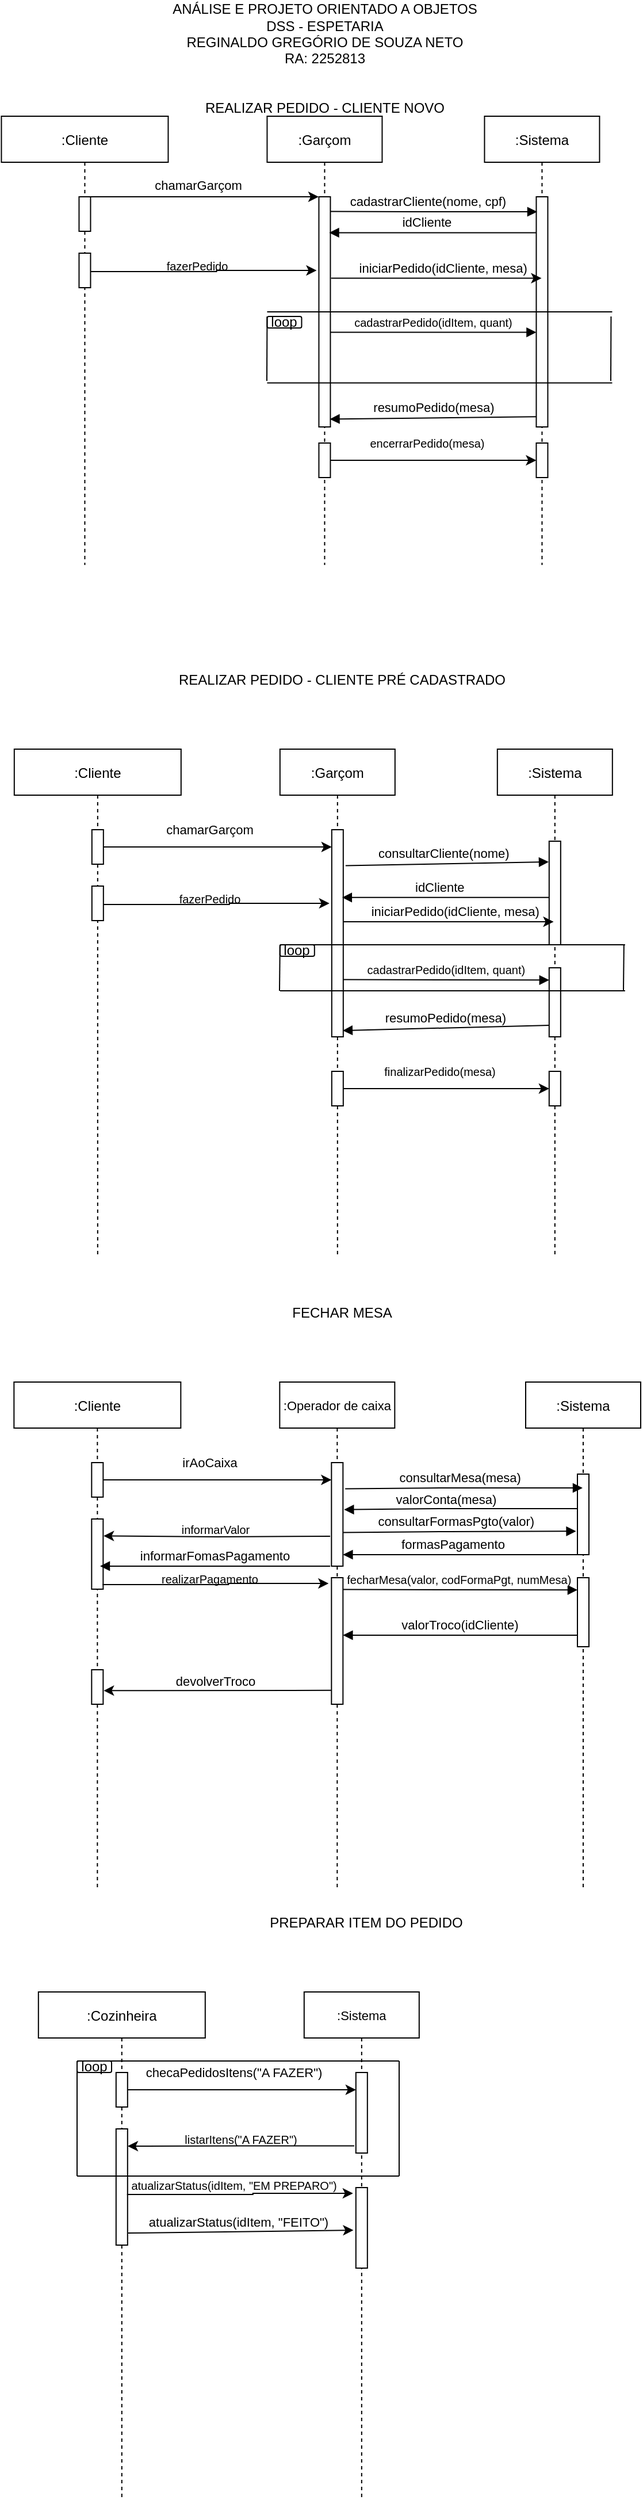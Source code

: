 <mxfile version="15.9.4" type="onedrive"><diagram id="kgpKYQtTHZ0yAKxKKP6v" name="Page-1"><mxGraphModel dx="1102" dy="614" grid="1" gridSize="10" guides="1" tooltips="1" connect="1" arrows="1" fold="1" page="1" pageScale="1" pageWidth="850" pageHeight="1100" math="0" shadow="0"><root><mxCell id="0"/><mxCell id="1" parent="0"/><mxCell id="3nuBFxr9cyL0pnOWT2aG-1" value=":Garçom" style="shape=umlLifeline;perimeter=lifelinePerimeter;container=1;collapsible=0;recursiveResize=0;rounded=0;shadow=0;strokeWidth=1;" parent="1" vertex="1"><mxGeometry x="325.23" y="110" width="100" height="390" as="geometry"/></mxCell><mxCell id="3nuBFxr9cyL0pnOWT2aG-2" value="" style="points=[];perimeter=orthogonalPerimeter;rounded=0;shadow=0;strokeWidth=1;" parent="3nuBFxr9cyL0pnOWT2aG-1" vertex="1"><mxGeometry x="45" y="70" width="10" height="100" as="geometry"/></mxCell><mxCell id="zfAMaJQUrMVvZXU3oKHw-18" value="loop" style="rounded=1;whiteSpace=wrap;html=1;" parent="3nuBFxr9cyL0pnOWT2aG-1" vertex="1"><mxGeometry y="174" width="30" height="10" as="geometry"/></mxCell><mxCell id="zfAMaJQUrMVvZXU3oKHw-41" value="" style="points=[];perimeter=orthogonalPerimeter;rounded=0;shadow=0;strokeWidth=1;" parent="3nuBFxr9cyL0pnOWT2aG-1" vertex="1"><mxGeometry x="45" y="170" width="10" height="100" as="geometry"/></mxCell><mxCell id="zfAMaJQUrMVvZXU3oKHw-42" value="" style="points=[];perimeter=orthogonalPerimeter;rounded=0;shadow=0;strokeWidth=1;" parent="3nuBFxr9cyL0pnOWT2aG-1" vertex="1"><mxGeometry x="45" y="284" width="10" height="30" as="geometry"/></mxCell><mxCell id="3nuBFxr9cyL0pnOWT2aG-5" value=":Sistema" style="shape=umlLifeline;perimeter=lifelinePerimeter;container=1;collapsible=0;recursiveResize=0;rounded=0;shadow=0;strokeWidth=1;" parent="1" vertex="1"><mxGeometry x="514.23" y="110" width="100" height="390" as="geometry"/></mxCell><mxCell id="3nuBFxr9cyL0pnOWT2aG-6" value="" style="points=[];perimeter=orthogonalPerimeter;rounded=0;shadow=0;strokeWidth=1;" parent="3nuBFxr9cyL0pnOWT2aG-5" vertex="1"><mxGeometry x="45" y="70" width="10" height="100" as="geometry"/></mxCell><mxCell id="zfAMaJQUrMVvZXU3oKHw-34" value="" style="points=[];perimeter=orthogonalPerimeter;rounded=0;shadow=0;strokeWidth=1;" parent="3nuBFxr9cyL0pnOWT2aG-5" vertex="1"><mxGeometry x="45" y="170" width="10" height="100" as="geometry"/></mxCell><mxCell id="zfAMaJQUrMVvZXU3oKHw-45" value="" style="points=[];perimeter=orthogonalPerimeter;rounded=0;shadow=0;strokeWidth=1;" parent="3nuBFxr9cyL0pnOWT2aG-5" vertex="1"><mxGeometry x="45" y="284" width="10" height="30" as="geometry"/></mxCell><mxCell id="zfAMaJQUrMVvZXU3oKHw-14" value="" style="endArrow=none;html=1;rounded=0;" parent="3nuBFxr9cyL0pnOWT2aG-5" edge="1"><mxGeometry width="50" height="50" relative="1" as="geometry"><mxPoint x="-189" y="231.71" as="sourcePoint"/><mxPoint x="111" y="231.71" as="targetPoint"/></mxGeometry></mxCell><mxCell id="zfAMaJQUrMVvZXU3oKHw-13" value="" style="endArrow=none;html=1;rounded=0;" parent="3nuBFxr9cyL0pnOWT2aG-5" edge="1"><mxGeometry width="50" height="50" relative="1" as="geometry"><mxPoint x="-189" y="170" as="sourcePoint"/><mxPoint x="111" y="170" as="targetPoint"/></mxGeometry></mxCell><mxCell id="3nuBFxr9cyL0pnOWT2aG-8" value="cadastrarCliente(nome, cpf)" style="verticalAlign=bottom;endArrow=block;shadow=0;strokeWidth=1;exitX=1.001;exitY=0.325;exitDx=0;exitDy=0;exitPerimeter=0;" parent="1" edge="1"><mxGeometry x="-0.054" relative="1" as="geometry"><mxPoint x="380.24" y="192.75" as="sourcePoint"/><Array as="points"><mxPoint x="464" y="193"/></Array><mxPoint as="offset"/><mxPoint x="560" y="193" as="targetPoint"/></mxGeometry></mxCell><mxCell id="3nuBFxr9cyL0pnOWT2aG-9" value="idCliente" style="verticalAlign=bottom;endArrow=block;shadow=0;strokeWidth=1;entryX=0.9;entryY=0.589;entryDx=0;entryDy=0;entryPerimeter=0;" parent="1" source="3nuBFxr9cyL0pnOWT2aG-6" edge="1"><mxGeometry x="0.058" relative="1" as="geometry"><mxPoint x="444.23" y="220" as="sourcePoint"/><mxPoint x="379.23" y="211.23" as="targetPoint"/><mxPoint as="offset"/></mxGeometry></mxCell><mxCell id="zfAMaJQUrMVvZXU3oKHw-1" value=":Cliente" style="shape=umlLifeline;perimeter=lifelinePerimeter;container=1;collapsible=0;recursiveResize=0;rounded=0;shadow=0;strokeWidth=1;" parent="1" vertex="1"><mxGeometry x="94.23" y="110" width="145" height="390" as="geometry"/></mxCell><mxCell id="zfAMaJQUrMVvZXU3oKHw-2" value="" style="points=[];perimeter=orthogonalPerimeter;rounded=0;shadow=0;strokeWidth=1;" parent="zfAMaJQUrMVvZXU3oKHw-1" vertex="1"><mxGeometry x="67.5" y="70" width="10" height="30" as="geometry"/></mxCell><mxCell id="zfAMaJQUrMVvZXU3oKHw-21" value="" style="edgeStyle=orthogonalEdgeStyle;rounded=0;orthogonalLoop=1;jettySize=auto;html=1;startArrow=none;startFill=0;" parent="zfAMaJQUrMVvZXU3oKHw-1" source="zfAMaJQUrMVvZXU3oKHw-20" edge="1"><mxGeometry relative="1" as="geometry"><mxPoint x="55.222" y="135.0" as="sourcePoint"/><mxPoint x="274" y="134" as="targetPoint"/><Array as="points"><mxPoint x="187" y="135"/></Array></mxGeometry></mxCell><mxCell id="zfAMaJQUrMVvZXU3oKHw-20" value="" style="points=[];perimeter=orthogonalPerimeter;rounded=0;shadow=0;strokeWidth=1;" parent="zfAMaJQUrMVvZXU3oKHw-1" vertex="1"><mxGeometry x="67.5" y="119" width="10" height="30" as="geometry"/></mxCell><mxCell id="zfAMaJQUrMVvZXU3oKHw-8" value="ANÁLISE E PROJETO ORIENTADO A OBJETOS&lt;br&gt;DSS - ESPETARIA&lt;br&gt;REGINALDO GREGÓRIO DE SOUZA NETO&lt;br&gt;RA: 2252813&lt;br&gt;&lt;br&gt;&lt;br&gt;REALIZAR PEDIDO - CLIENTE NOVO" style="text;html=1;align=center;verticalAlign=middle;resizable=0;points=[];autosize=1;strokeColor=none;fillColor=none;" parent="1" vertex="1"><mxGeometry x="235.23" y="10" width="280" height="100" as="geometry"/></mxCell><mxCell id="zfAMaJQUrMVvZXU3oKHw-15" value="" style="endArrow=none;html=1;rounded=0;" parent="1" edge="1"><mxGeometry width="50" height="50" relative="1" as="geometry"><mxPoint x="624" y="340" as="sourcePoint"/><mxPoint x="624.23" y="284" as="targetPoint"/></mxGeometry></mxCell><mxCell id="zfAMaJQUrMVvZXU3oKHw-16" value="" style="endArrow=none;html=1;rounded=0;" parent="1" edge="1"><mxGeometry width="50" height="50" relative="1" as="geometry"><mxPoint x="325" y="340" as="sourcePoint"/><mxPoint x="325.23" y="284" as="targetPoint"/></mxGeometry></mxCell><mxCell id="zfAMaJQUrMVvZXU3oKHw-26" value="" style="edgeStyle=orthogonalEdgeStyle;rounded=0;orthogonalLoop=1;jettySize=auto;html=1;fontSize=10;startArrow=none;startFill=0;" parent="1" source="zfAMaJQUrMVvZXU3oKHw-2" edge="1"><mxGeometry relative="1" as="geometry"><mxPoint x="370" y="180" as="targetPoint"/><Array as="points"><mxPoint x="270" y="180"/><mxPoint x="270" y="180"/></Array></mxGeometry></mxCell><mxCell id="zfAMaJQUrMVvZXU3oKHw-37" value="&lt;span style=&quot;font-size: 11px ; background-color: rgb(255 , 255 , 255)&quot;&gt;chamarGarçom&lt;/span&gt;" style="text;html=1;align=center;verticalAlign=middle;resizable=0;points=[];autosize=1;strokeColor=none;fillColor=none;fontSize=10;" parent="1" vertex="1"><mxGeometry x="220.41" y="160" width="90" height="20" as="geometry"/></mxCell><mxCell id="zfAMaJQUrMVvZXU3oKHw-38" value="fazerPedido" style="text;html=1;align=center;verticalAlign=middle;resizable=0;points=[];autosize=1;strokeColor=none;fillColor=none;fontSize=10;" parent="1" vertex="1"><mxGeometry x="229.23" y="230" width="70" height="20" as="geometry"/></mxCell><mxCell id="zfAMaJQUrMVvZXU3oKHw-46" value="" style="edgeStyle=orthogonalEdgeStyle;rounded=0;orthogonalLoop=1;jettySize=auto;html=1;fontSize=10;startArrow=none;startFill=0;" parent="1" source="zfAMaJQUrMVvZXU3oKHw-42" target="zfAMaJQUrMVvZXU3oKHw-45" edge="1"><mxGeometry relative="1" as="geometry"/></mxCell><mxCell id="zfAMaJQUrMVvZXU3oKHw-47" value="encerrarPedido(mesa)" style="edgeLabel;html=1;align=center;verticalAlign=middle;resizable=0;points=[];fontSize=10;" parent="zfAMaJQUrMVvZXU3oKHw-46" vertex="1" connectable="0"><mxGeometry x="-0.368" y="2" relative="1" as="geometry"><mxPoint x="27" y="-13" as="offset"/></mxGeometry></mxCell><mxCell id="zfAMaJQUrMVvZXU3oKHw-48" value=":Garçom" style="shape=umlLifeline;perimeter=lifelinePerimeter;container=1;collapsible=0;recursiveResize=0;rounded=0;shadow=0;strokeWidth=1;" parent="1" vertex="1"><mxGeometry x="336.41" y="660" width="100" height="440" as="geometry"/></mxCell><mxCell id="zfAMaJQUrMVvZXU3oKHw-49" value="" style="points=[];perimeter=orthogonalPerimeter;rounded=0;shadow=0;strokeWidth=1;" parent="zfAMaJQUrMVvZXU3oKHw-48" vertex="1"><mxGeometry x="45" y="70" width="10" height="100" as="geometry"/></mxCell><mxCell id="zfAMaJQUrMVvZXU3oKHw-55" value=":Sistema" style="shape=umlLifeline;perimeter=lifelinePerimeter;container=1;collapsible=0;recursiveResize=0;rounded=0;shadow=0;strokeWidth=1;" parent="1" vertex="1"><mxGeometry x="525.41" y="660" width="100" height="440" as="geometry"/></mxCell><mxCell id="zfAMaJQUrMVvZXU3oKHw-56" value="" style="points=[];perimeter=orthogonalPerimeter;rounded=0;shadow=0;strokeWidth=1;" parent="zfAMaJQUrMVvZXU3oKHw-55" vertex="1"><mxGeometry x="45" y="80" width="10" height="90" as="geometry"/></mxCell><mxCell id="zfAMaJQUrMVvZXU3oKHw-50" value="cadastrarPedido(idItem, quant)" style="verticalAlign=bottom;endArrow=block;entryX=0;entryY=0.178;shadow=0;strokeWidth=1;fontSize=10;entryDx=0;entryDy=0;entryPerimeter=0;" parent="zfAMaJQUrMVvZXU3oKHw-55" target="zfAMaJQUrMVvZXU3oKHw-58" edge="1"><mxGeometry relative="1" as="geometry"><mxPoint x="-134" y="200.29" as="sourcePoint"/><mxPoint x="40" y="200.0" as="targetPoint"/></mxGeometry></mxCell><mxCell id="zfAMaJQUrMVvZXU3oKHw-52" value="loop" style="rounded=1;whiteSpace=wrap;html=1;" parent="zfAMaJQUrMVvZXU3oKHw-55" vertex="1"><mxGeometry x="-189" y="170" width="30" height="10" as="geometry"/></mxCell><mxCell id="zfAMaJQUrMVvZXU3oKHw-53" value="" style="points=[];perimeter=orthogonalPerimeter;rounded=0;shadow=0;strokeWidth=1;" parent="zfAMaJQUrMVvZXU3oKHw-55" vertex="1"><mxGeometry x="-144" y="170" width="10" height="80" as="geometry"/></mxCell><mxCell id="zfAMaJQUrMVvZXU3oKHw-54" value="" style="points=[];perimeter=orthogonalPerimeter;rounded=0;shadow=0;strokeWidth=1;" parent="zfAMaJQUrMVvZXU3oKHw-55" vertex="1"><mxGeometry x="-144" y="280" width="10" height="30" as="geometry"/></mxCell><mxCell id="zfAMaJQUrMVvZXU3oKHw-57" value="resumoPedido(mesa)" style="verticalAlign=bottom;endArrow=block;entryX=0.951;entryY=0.932;shadow=0;strokeWidth=1;entryDx=0;entryDy=0;entryPerimeter=0;" parent="zfAMaJQUrMVvZXU3oKHw-55" target="zfAMaJQUrMVvZXU3oKHw-53" edge="1"><mxGeometry relative="1" as="geometry"><mxPoint x="45" y="240" as="sourcePoint"/><mxPoint x="-130" y="240" as="targetPoint"/></mxGeometry></mxCell><mxCell id="zfAMaJQUrMVvZXU3oKHw-58" value="" style="points=[];perimeter=orthogonalPerimeter;rounded=0;shadow=0;strokeWidth=1;" parent="zfAMaJQUrMVvZXU3oKHw-55" vertex="1"><mxGeometry x="45" y="190" width="10" height="60" as="geometry"/></mxCell><mxCell id="zfAMaJQUrMVvZXU3oKHw-59" value="" style="points=[];perimeter=orthogonalPerimeter;rounded=0;shadow=0;strokeWidth=1;" parent="zfAMaJQUrMVvZXU3oKHw-55" vertex="1"><mxGeometry x="45" y="280" width="10" height="30" as="geometry"/></mxCell><mxCell id="zfAMaJQUrMVvZXU3oKHw-51" value="" style="endArrow=none;html=1;rounded=0;" parent="zfAMaJQUrMVvZXU3oKHw-55" edge="1"><mxGeometry width="50" height="50" relative="1" as="geometry"><mxPoint x="-189" y="210" as="sourcePoint"/><mxPoint x="111" y="210" as="targetPoint"/></mxGeometry></mxCell><mxCell id="zfAMaJQUrMVvZXU3oKHw-67" value="" style="endArrow=none;html=1;rounded=0;" parent="zfAMaJQUrMVvZXU3oKHw-55" edge="1"><mxGeometry width="50" height="50" relative="1" as="geometry"><mxPoint x="-189" y="170" as="sourcePoint"/><mxPoint x="111" y="170" as="targetPoint"/></mxGeometry></mxCell><mxCell id="zfAMaJQUrMVvZXU3oKHw-68" value="" style="endArrow=none;html=1;rounded=0;" parent="zfAMaJQUrMVvZXU3oKHw-55" edge="1"><mxGeometry width="50" height="50" relative="1" as="geometry"><mxPoint x="109.59" y="210" as="sourcePoint"/><mxPoint x="110" y="170" as="targetPoint"/></mxGeometry></mxCell><mxCell id="zfAMaJQUrMVvZXU3oKHw-69" value="" style="endArrow=none;html=1;rounded=0;" parent="zfAMaJQUrMVvZXU3oKHw-55" edge="1"><mxGeometry width="50" height="50" relative="1" as="geometry"><mxPoint x="-189.41" y="210" as="sourcePoint"/><mxPoint x="-189" y="170" as="targetPoint"/></mxGeometry></mxCell><mxCell id="zfAMaJQUrMVvZXU3oKHw-73" value="" style="edgeStyle=orthogonalEdgeStyle;rounded=0;orthogonalLoop=1;jettySize=auto;html=1;fontSize=10;startArrow=none;startFill=0;" parent="zfAMaJQUrMVvZXU3oKHw-55" source="zfAMaJQUrMVvZXU3oKHw-54" target="zfAMaJQUrMVvZXU3oKHw-59" edge="1"><mxGeometry relative="1" as="geometry"/></mxCell><mxCell id="zfAMaJQUrMVvZXU3oKHw-74" value="finalizarPedido(mesa)" style="edgeLabel;html=1;align=center;verticalAlign=middle;resizable=0;points=[];fontSize=10;" parent="zfAMaJQUrMVvZXU3oKHw-73" vertex="1" connectable="0"><mxGeometry x="-0.368" y="2" relative="1" as="geometry"><mxPoint x="27" y="-13" as="offset"/></mxGeometry></mxCell><mxCell id="zfAMaJQUrMVvZXU3oKHw-60" value="consultarCliente(nome)" style="verticalAlign=bottom;endArrow=block;shadow=0;strokeWidth=1;exitX=1.202;exitY=0.312;exitDx=0;exitDy=0;exitPerimeter=0;" parent="1" source="zfAMaJQUrMVvZXU3oKHw-49" edge="1"><mxGeometry x="-0.03" relative="1" as="geometry"><mxPoint x="395.41" y="741" as="sourcePoint"/><Array as="points"/><mxPoint as="offset"/><mxPoint x="570" y="758" as="targetPoint"/></mxGeometry></mxCell><mxCell id="zfAMaJQUrMVvZXU3oKHw-61" value="idCliente" style="verticalAlign=bottom;endArrow=block;shadow=0;strokeWidth=1;entryX=0.9;entryY=0.589;entryDx=0;entryDy=0;entryPerimeter=0;" parent="1" source="zfAMaJQUrMVvZXU3oKHw-56" target="zfAMaJQUrMVvZXU3oKHw-49" edge="1"><mxGeometry x="0.058" relative="1" as="geometry"><mxPoint x="455.41" y="780" as="sourcePoint"/><mxPoint x="395.41" y="770" as="targetPoint"/><mxPoint as="offset"/></mxGeometry></mxCell><mxCell id="zfAMaJQUrMVvZXU3oKHw-62" value=":Cliente" style="shape=umlLifeline;perimeter=lifelinePerimeter;container=1;collapsible=0;recursiveResize=0;rounded=0;shadow=0;strokeWidth=1;" parent="1" vertex="1"><mxGeometry x="105.41" y="660" width="145" height="440" as="geometry"/></mxCell><mxCell id="zfAMaJQUrMVvZXU3oKHw-63" value="" style="points=[];perimeter=orthogonalPerimeter;rounded=0;shadow=0;strokeWidth=1;" parent="zfAMaJQUrMVvZXU3oKHw-62" vertex="1"><mxGeometry x="67.5" y="70" width="10" height="30" as="geometry"/></mxCell><mxCell id="zfAMaJQUrMVvZXU3oKHw-64" value="" style="edgeStyle=orthogonalEdgeStyle;rounded=0;orthogonalLoop=1;jettySize=auto;html=1;startArrow=none;startFill=0;" parent="zfAMaJQUrMVvZXU3oKHw-62" source="zfAMaJQUrMVvZXU3oKHw-65" edge="1"><mxGeometry relative="1" as="geometry"><mxPoint x="55.222" y="135.0" as="sourcePoint"/><mxPoint x="274" y="134" as="targetPoint"/><Array as="points"><mxPoint x="187" y="135"/></Array></mxGeometry></mxCell><mxCell id="zfAMaJQUrMVvZXU3oKHw-65" value="" style="points=[];perimeter=orthogonalPerimeter;rounded=0;shadow=0;strokeWidth=1;" parent="zfAMaJQUrMVvZXU3oKHw-62" vertex="1"><mxGeometry x="67.5" y="119" width="10" height="30" as="geometry"/></mxCell><mxCell id="zfAMaJQUrMVvZXU3oKHw-66" value="REALIZAR PEDIDO - CLIENTE PRÉ CADASTRADO" style="text;html=1;align=center;verticalAlign=middle;resizable=0;points=[];autosize=1;strokeColor=none;fillColor=none;" parent="1" vertex="1"><mxGeometry x="240.41" y="590" width="300" height="20" as="geometry"/></mxCell><mxCell id="zfAMaJQUrMVvZXU3oKHw-70" value="" style="edgeStyle=orthogonalEdgeStyle;rounded=0;orthogonalLoop=1;jettySize=auto;html=1;fontSize=10;startArrow=none;startFill=0;" parent="1" source="zfAMaJQUrMVvZXU3oKHw-63" edge="1"><mxGeometry relative="1" as="geometry"><mxPoint x="381.41" y="745" as="targetPoint"/></mxGeometry></mxCell><mxCell id="zfAMaJQUrMVvZXU3oKHw-71" value="&lt;span style=&quot;font-size: 11px ; background-color: rgb(255 , 255 , 255)&quot;&gt;chamarGarçom&lt;/span&gt;" style="text;html=1;align=center;verticalAlign=middle;resizable=0;points=[];autosize=1;strokeColor=none;fillColor=none;fontSize=10;" parent="1" vertex="1"><mxGeometry x="230.41" y="720" width="90" height="20" as="geometry"/></mxCell><mxCell id="zfAMaJQUrMVvZXU3oKHw-72" value="fazerPedido" style="text;html=1;align=center;verticalAlign=middle;resizable=0;points=[];autosize=1;strokeColor=none;fillColor=none;fontSize=10;" parent="1" vertex="1"><mxGeometry x="240.41" y="780" width="70" height="20" as="geometry"/></mxCell><mxCell id="-sCsaiIyUI2-NgzEJyN2-1" value=":Operador de caixa" style="shape=umlLifeline;perimeter=lifelinePerimeter;container=1;collapsible=0;recursiveResize=0;rounded=0;shadow=0;strokeWidth=1;fontSize=11;" parent="1" vertex="1"><mxGeometry x="336.17" y="1210" width="100" height="440" as="geometry"/></mxCell><mxCell id="-sCsaiIyUI2-NgzEJyN2-2" value="" style="points=[];perimeter=orthogonalPerimeter;rounded=0;shadow=0;strokeWidth=1;" parent="-sCsaiIyUI2-NgzEJyN2-1" vertex="1"><mxGeometry x="45" y="70" width="10" height="90" as="geometry"/></mxCell><mxCell id="-sCsaiIyUI2-NgzEJyN2-3" value="fecharMesa(valor, codFormaPgt, numMesa)" style="verticalAlign=bottom;endArrow=block;entryX=0;entryY=0.178;shadow=0;strokeWidth=1;fontSize=10;entryDx=0;entryDy=0;entryPerimeter=0;" parent="-sCsaiIyUI2-NgzEJyN2-1" target="-sCsaiIyUI2-NgzEJyN2-11" edge="1"><mxGeometry x="-0.007" relative="1" as="geometry"><mxPoint x="55" y="180.29" as="sourcePoint"/><mxPoint x="229" y="180.0" as="targetPoint"/><mxPoint as="offset"/></mxGeometry></mxCell><mxCell id="-sCsaiIyUI2-NgzEJyN2-6" value="" style="points=[];perimeter=orthogonalPerimeter;rounded=0;shadow=0;strokeWidth=1;" parent="-sCsaiIyUI2-NgzEJyN2-1" vertex="1"><mxGeometry x="45" y="170" width="10" height="110" as="geometry"/></mxCell><mxCell id="hZ7iqkUJ4HZon4s394f2-10" value="consultarFormasPgto(valor)" style="verticalAlign=bottom;endArrow=block;shadow=0;strokeWidth=1;exitX=1.193;exitY=0.253;exitDx=0;exitDy=0;exitPerimeter=0;entryX=-0.12;entryY=0.709;entryDx=0;entryDy=0;entryPerimeter=0;" parent="-sCsaiIyUI2-NgzEJyN2-1" target="-sCsaiIyUI2-NgzEJyN2-9" edge="1"><mxGeometry x="-0.03" relative="1" as="geometry"><mxPoint x="55" y="130.77" as="sourcePoint"/><Array as="points"><mxPoint x="136.9" y="130"/></Array><mxPoint as="offset"/><mxPoint x="236.57" y="130" as="targetPoint"/></mxGeometry></mxCell><mxCell id="-sCsaiIyUI2-NgzEJyN2-8" value=":Sistema" style="shape=umlLifeline;perimeter=lifelinePerimeter;container=1;collapsible=0;recursiveResize=0;rounded=0;shadow=0;strokeWidth=1;" parent="1" vertex="1"><mxGeometry x="550" y="1210" width="100" height="440" as="geometry"/></mxCell><mxCell id="-sCsaiIyUI2-NgzEJyN2-9" value="" style="points=[];perimeter=orthogonalPerimeter;rounded=0;shadow=0;strokeWidth=1;" parent="-sCsaiIyUI2-NgzEJyN2-8" vertex="1"><mxGeometry x="45" y="80" width="10" height="70" as="geometry"/></mxCell><mxCell id="-sCsaiIyUI2-NgzEJyN2-10" value="valorTroco(idCliente)" style="verticalAlign=bottom;endArrow=block;shadow=0;strokeWidth=1;" parent="-sCsaiIyUI2-NgzEJyN2-8" target="-sCsaiIyUI2-NgzEJyN2-6" edge="1"><mxGeometry relative="1" as="geometry"><mxPoint x="45" y="220" as="sourcePoint"/><mxPoint x="-130" y="220" as="targetPoint"/></mxGeometry></mxCell><mxCell id="-sCsaiIyUI2-NgzEJyN2-11" value="" style="points=[];perimeter=orthogonalPerimeter;rounded=0;shadow=0;strokeWidth=1;" parent="-sCsaiIyUI2-NgzEJyN2-8" vertex="1"><mxGeometry x="45" y="170" width="10" height="60" as="geometry"/></mxCell><mxCell id="hZ7iqkUJ4HZon4s394f2-7" value="formasPagamento" style="verticalAlign=bottom;endArrow=block;shadow=0;strokeWidth=1;" parent="-sCsaiIyUI2-NgzEJyN2-8" target="-sCsaiIyUI2-NgzEJyN2-2" edge="1"><mxGeometry x="0.058" relative="1" as="geometry"><mxPoint x="45" y="150" as="sourcePoint"/><mxPoint x="-135" y="150" as="targetPoint"/><mxPoint as="offset"/></mxGeometry></mxCell><mxCell id="-sCsaiIyUI2-NgzEJyN2-13" value="consultarMesa(mesa)" style="verticalAlign=bottom;endArrow=block;shadow=0;strokeWidth=1;exitX=1.193;exitY=0.253;exitDx=0;exitDy=0;exitPerimeter=0;" parent="1" source="-sCsaiIyUI2-NgzEJyN2-2" target="-sCsaiIyUI2-NgzEJyN2-8" edge="1"><mxGeometry x="-0.03" relative="1" as="geometry"><mxPoint x="395.17" y="1291" as="sourcePoint"/><Array as="points"><mxPoint x="475" y="1302"/></Array><mxPoint as="offset"/></mxGeometry></mxCell><mxCell id="-sCsaiIyUI2-NgzEJyN2-14" value="valorConta(mesa)" style="verticalAlign=bottom;endArrow=block;shadow=0;strokeWidth=1;entryX=1.097;entryY=0.454;entryDx=0;entryDy=0;entryPerimeter=0;" parent="1" source="-sCsaiIyUI2-NgzEJyN2-9" target="-sCsaiIyUI2-NgzEJyN2-2" edge="1"><mxGeometry x="0.125" y="1" relative="1" as="geometry"><mxPoint x="455.17" y="1330" as="sourcePoint"/><mxPoint x="395.17" y="1320" as="targetPoint"/><mxPoint as="offset"/><Array as="points"><mxPoint x="470" y="1320"/></Array></mxGeometry></mxCell><mxCell id="-sCsaiIyUI2-NgzEJyN2-15" value=":Cliente" style="shape=umlLifeline;perimeter=lifelinePerimeter;container=1;collapsible=0;recursiveResize=0;rounded=0;shadow=0;strokeWidth=1;" parent="1" vertex="1"><mxGeometry x="105.17" y="1210" width="145" height="440" as="geometry"/></mxCell><mxCell id="-sCsaiIyUI2-NgzEJyN2-16" value="" style="points=[];perimeter=orthogonalPerimeter;rounded=0;shadow=0;strokeWidth=1;" parent="-sCsaiIyUI2-NgzEJyN2-15" vertex="1"><mxGeometry x="67.5" y="70" width="10" height="30" as="geometry"/></mxCell><mxCell id="-sCsaiIyUI2-NgzEJyN2-18" value="" style="points=[];perimeter=orthogonalPerimeter;rounded=0;shadow=0;strokeWidth=1;" parent="-sCsaiIyUI2-NgzEJyN2-15" vertex="1"><mxGeometry x="67.5" y="119" width="10" height="61" as="geometry"/></mxCell><mxCell id="-sCsaiIyUI2-NgzEJyN2-33" value="" style="points=[];perimeter=orthogonalPerimeter;rounded=0;shadow=0;strokeWidth=1;" parent="-sCsaiIyUI2-NgzEJyN2-15" vertex="1"><mxGeometry x="67.5" y="250" width="10" height="30" as="geometry"/></mxCell><mxCell id="-sCsaiIyUI2-NgzEJyN2-19" value="FECHAR MESA" style="text;html=1;align=center;verticalAlign=middle;resizable=0;points=[];autosize=1;strokeColor=none;fillColor=none;" parent="1" vertex="1"><mxGeometry x="340.17" y="1140" width="100" height="20" as="geometry"/></mxCell><mxCell id="-sCsaiIyUI2-NgzEJyN2-23" value="" style="edgeStyle=orthogonalEdgeStyle;rounded=0;orthogonalLoop=1;jettySize=auto;html=1;fontSize=10;startArrow=none;startFill=0;" parent="1" source="-sCsaiIyUI2-NgzEJyN2-16" edge="1"><mxGeometry relative="1" as="geometry"><mxPoint x="381.17" y="1295" as="targetPoint"/></mxGeometry></mxCell><mxCell id="-sCsaiIyUI2-NgzEJyN2-24" value="&lt;span style=&quot;font-size: 11px ; background-color: rgb(255 , 255 , 255)&quot;&gt;irAoCaixa&lt;/span&gt;" style="text;html=1;align=center;verticalAlign=middle;resizable=0;points=[];autosize=1;strokeColor=none;fillColor=none;fontSize=10;" parent="1" vertex="1"><mxGeometry x="245.17" y="1270" width="60" height="20" as="geometry"/></mxCell><mxCell id="-sCsaiIyUI2-NgzEJyN2-25" value="informarValor" style="text;html=1;align=center;verticalAlign=middle;resizable=0;points=[];autosize=1;strokeColor=none;fillColor=none;fontSize=10;" parent="1" vertex="1"><mxGeometry x="245.41" y="1328" width="70" height="20" as="geometry"/></mxCell><mxCell id="-sCsaiIyUI2-NgzEJyN2-29" value="" style="edgeStyle=orthogonalEdgeStyle;rounded=0;orthogonalLoop=1;jettySize=auto;html=1;startArrow=none;startFill=0;" parent="1" edge="1"><mxGeometry relative="1" as="geometry"><mxPoint x="182.16" y="1386" as="sourcePoint"/><mxPoint x="378.66" y="1385" as="targetPoint"/><Array as="points"><mxPoint x="291.66" y="1386"/></Array></mxGeometry></mxCell><mxCell id="-sCsaiIyUI2-NgzEJyN2-31" value="realizarPagamento" style="text;html=1;align=center;verticalAlign=middle;resizable=0;points=[];autosize=1;strokeColor=none;fillColor=none;fontSize=10;" parent="1" vertex="1"><mxGeometry x="224.66" y="1371" width="100" height="20" as="geometry"/></mxCell><mxCell id="-sCsaiIyUI2-NgzEJyN2-17" value="" style="edgeStyle=orthogonalEdgeStyle;rounded=0;orthogonalLoop=1;jettySize=auto;html=1;startArrow=none;startFill=0;entryX=1.043;entryY=0.241;entryDx=0;entryDy=0;entryPerimeter=0;" parent="1" target="-sCsaiIyUI2-NgzEJyN2-18" edge="1"><mxGeometry relative="1" as="geometry"><mxPoint x="380" y="1344" as="sourcePoint"/><mxPoint x="379.17" y="1344" as="targetPoint"/><Array as="points"/></mxGeometry></mxCell><mxCell id="-sCsaiIyUI2-NgzEJyN2-37" value="" style="endArrow=classic;html=1;rounded=0;fontSize=11;exitX=-0.031;exitY=0.89;exitDx=0;exitDy=0;exitPerimeter=0;entryX=1.047;entryY=0.605;entryDx=0;entryDy=0;entryPerimeter=0;" parent="1" source="-sCsaiIyUI2-NgzEJyN2-6" target="-sCsaiIyUI2-NgzEJyN2-33" edge="1"><mxGeometry width="50" height="50" relative="1" as="geometry"><mxPoint x="250" y="1400" as="sourcePoint"/><mxPoint x="300" y="1350" as="targetPoint"/></mxGeometry></mxCell><mxCell id="-sCsaiIyUI2-NgzEJyN2-39" value="devolverTroco" style="text;html=1;align=center;verticalAlign=middle;resizable=0;points=[];autosize=1;strokeColor=none;fillColor=none;fontSize=11;" parent="1" vertex="1"><mxGeometry x="239.66" y="1460" width="80" height="20" as="geometry"/></mxCell><mxCell id="JYqw06fzK4LmIiN6kX4O-1" value=":Sistema" style="shape=umlLifeline;perimeter=lifelinePerimeter;container=1;collapsible=0;recursiveResize=0;rounded=0;shadow=0;strokeWidth=1;fontSize=11;" parent="1" vertex="1"><mxGeometry x="357.41" y="1740" width="100" height="440" as="geometry"/></mxCell><mxCell id="JYqw06fzK4LmIiN6kX4O-2" value="" style="points=[];perimeter=orthogonalPerimeter;rounded=0;shadow=0;strokeWidth=1;" parent="JYqw06fzK4LmIiN6kX4O-1" vertex="1"><mxGeometry x="45" y="70" width="10" height="70" as="geometry"/></mxCell><mxCell id="JYqw06fzK4LmIiN6kX4O-4" value="" style="points=[];perimeter=orthogonalPerimeter;rounded=0;shadow=0;strokeWidth=1;" parent="JYqw06fzK4LmIiN6kX4O-1" vertex="1"><mxGeometry x="45" y="170" width="10" height="70" as="geometry"/></mxCell><mxCell id="JYqw06fzK4LmIiN6kX4O-24" value="" style="endArrow=none;html=1;rounded=0;" parent="JYqw06fzK4LmIiN6kX4O-1" edge="1"><mxGeometry width="50" height="50" relative="1" as="geometry"><mxPoint x="-197.41" y="60" as="sourcePoint"/><mxPoint x="82.59" y="60" as="targetPoint"/></mxGeometry></mxCell><mxCell id="JYqw06fzK4LmIiN6kX4O-11" value=":Cozinheira" style="shape=umlLifeline;perimeter=lifelinePerimeter;container=1;collapsible=0;recursiveResize=0;rounded=0;shadow=0;strokeWidth=1;" parent="1" vertex="1"><mxGeometry x="126.41" y="1740" width="145" height="440" as="geometry"/></mxCell><mxCell id="JYqw06fzK4LmIiN6kX4O-12" value="" style="points=[];perimeter=orthogonalPerimeter;rounded=0;shadow=0;strokeWidth=1;" parent="JYqw06fzK4LmIiN6kX4O-11" vertex="1"><mxGeometry x="67.5" y="70" width="10" height="30" as="geometry"/></mxCell><mxCell id="JYqw06fzK4LmIiN6kX4O-13" value="" style="points=[];perimeter=orthogonalPerimeter;rounded=0;shadow=0;strokeWidth=1;" parent="JYqw06fzK4LmIiN6kX4O-11" vertex="1"><mxGeometry x="67.5" y="119" width="10" height="101" as="geometry"/></mxCell><mxCell id="JYqw06fzK4LmIiN6kX4O-26" value="" style="endArrow=none;html=1;rounded=0;" parent="JYqw06fzK4LmIiN6kX4O-11" edge="1"><mxGeometry width="50" height="50" relative="1" as="geometry"><mxPoint x="33.59" y="160" as="sourcePoint"/><mxPoint x="33.59" y="60" as="targetPoint"/></mxGeometry></mxCell><mxCell id="JYqw06fzK4LmIiN6kX4O-27" value="" style="endArrow=none;html=1;rounded=0;" parent="JYqw06fzK4LmIiN6kX4O-11" edge="1"><mxGeometry width="50" height="50" relative="1" as="geometry"><mxPoint x="33.59" y="160" as="sourcePoint"/><mxPoint x="313.59" y="160" as="targetPoint"/></mxGeometry></mxCell><mxCell id="JYqw06fzK4LmIiN6kX4O-28" value="loop" style="rounded=1;whiteSpace=wrap;html=1;" parent="JYqw06fzK4LmIiN6kX4O-11" vertex="1"><mxGeometry x="33.59" y="60" width="30" height="10" as="geometry"/></mxCell><mxCell id="JYqw06fzK4LmIiN6kX4O-15" value="PREPARAR ITEM DO PEDIDO" style="text;html=1;align=center;verticalAlign=middle;resizable=0;points=[];autosize=1;strokeColor=none;fillColor=none;" parent="1" vertex="1"><mxGeometry x="321.41" y="1670" width="180" height="20" as="geometry"/></mxCell><mxCell id="JYqw06fzK4LmIiN6kX4O-16" value="" style="edgeStyle=orthogonalEdgeStyle;rounded=0;orthogonalLoop=1;jettySize=auto;html=1;fontSize=10;startArrow=none;startFill=0;" parent="1" source="JYqw06fzK4LmIiN6kX4O-12" edge="1"><mxGeometry relative="1" as="geometry"><mxPoint x="402.41" y="1825" as="targetPoint"/></mxGeometry></mxCell><mxCell id="JYqw06fzK4LmIiN6kX4O-17" value="&lt;span style=&quot;font-size: 11px ; background-color: rgb(255 , 255 , 255)&quot;&gt;checaPedidosItens(&quot;A FAZER&quot;)&lt;/span&gt;" style="text;html=1;align=center;verticalAlign=middle;resizable=0;points=[];autosize=1;strokeColor=none;fillColor=none;fontSize=10;" parent="1" vertex="1"><mxGeometry x="211.41" y="1800" width="170" height="20" as="geometry"/></mxCell><mxCell id="JYqw06fzK4LmIiN6kX4O-18" value="listarItens(&quot;A FAZER&quot;)" style="text;html=1;align=center;verticalAlign=middle;resizable=0;points=[];autosize=1;strokeColor=none;fillColor=none;fontSize=10;" parent="1" vertex="1"><mxGeometry x="246.65" y="1858" width="110" height="20" as="geometry"/></mxCell><mxCell id="JYqw06fzK4LmIiN6kX4O-19" value="" style="edgeStyle=orthogonalEdgeStyle;rounded=0;orthogonalLoop=1;jettySize=auto;html=1;startArrow=none;startFill=0;" parent="1" edge="1"><mxGeometry relative="1" as="geometry"><mxPoint x="203.4" y="1916" as="sourcePoint"/><mxPoint x="399.9" y="1915" as="targetPoint"/><Array as="points"><mxPoint x="312.9" y="1916"/></Array></mxGeometry></mxCell><mxCell id="JYqw06fzK4LmIiN6kX4O-20" value="atualizarStatus(idItem, &quot;EM PREPARO&quot;)" style="text;html=1;align=center;verticalAlign=middle;resizable=0;points=[];autosize=1;strokeColor=none;fillColor=none;fontSize=10;" parent="1" vertex="1"><mxGeometry x="201.41" y="1898" width="190" height="20" as="geometry"/></mxCell><mxCell id="JYqw06fzK4LmIiN6kX4O-21" value="" style="edgeStyle=orthogonalEdgeStyle;rounded=0;orthogonalLoop=1;jettySize=auto;html=1;startArrow=none;startFill=0;exitX=-0.141;exitY=0.91;exitDx=0;exitDy=0;exitPerimeter=0;" parent="1" source="JYqw06fzK4LmIiN6kX4O-2" edge="1"><mxGeometry relative="1" as="geometry"><mxPoint x="361.24" y="1874" as="sourcePoint"/><mxPoint x="204" y="1874" as="targetPoint"/><Array as="points"><mxPoint x="303" y="1874"/><mxPoint x="204" y="1874"/></Array></mxGeometry></mxCell><mxCell id="JYqw06fzK4LmIiN6kX4O-22" value="" style="endArrow=classic;html=1;rounded=0;fontSize=11;entryX=-0.217;entryY=0.529;entryDx=0;entryDy=0;entryPerimeter=0;exitX=1.054;exitY=0.485;exitDx=0;exitDy=0;exitPerimeter=0;" parent="1" target="JYqw06fzK4LmIiN6kX4O-4" edge="1"><mxGeometry width="50" height="50" relative="1" as="geometry"><mxPoint x="204.45" y="1949.55" as="sourcePoint"/><mxPoint x="321.24" y="1880" as="targetPoint"/></mxGeometry></mxCell><mxCell id="JYqw06fzK4LmIiN6kX4O-23" value="atualizarStatus(idItem, &quot;FEITO&quot;)" style="text;html=1;align=center;verticalAlign=middle;resizable=0;points=[];autosize=1;strokeColor=none;fillColor=none;fontSize=11;" parent="1" vertex="1"><mxGeometry x="215.23" y="1930" width="170" height="20" as="geometry"/></mxCell><mxCell id="JYqw06fzK4LmIiN6kX4O-25" value="" style="endArrow=none;html=1;rounded=0;" parent="1" edge="1"><mxGeometry width="50" height="50" relative="1" as="geometry"><mxPoint x="440" y="1900" as="sourcePoint"/><mxPoint x="440" y="1800" as="targetPoint"/></mxGeometry></mxCell><mxCell id="zfAMaJQUrMVvZXU3oKHw-19" value="resumoPedido(mesa)" style="verticalAlign=bottom;endArrow=block;entryX=0.951;entryY=0.932;shadow=0;strokeWidth=1;entryDx=0;entryDy=0;entryPerimeter=0;exitX=0;exitY=0.911;exitDx=0;exitDy=0;exitPerimeter=0;" parent="1" source="zfAMaJQUrMVvZXU3oKHw-34" target="zfAMaJQUrMVvZXU3oKHw-41" edge="1"><mxGeometry x="-0.006" relative="1" as="geometry"><mxPoint x="559.23" y="354" as="sourcePoint"/><mxPoint x="384.23" y="354" as="targetPoint"/><mxPoint as="offset"/></mxGeometry></mxCell><mxCell id="zfAMaJQUrMVvZXU3oKHw-9" value="cadastrarPedido(idItem, quant)" style="verticalAlign=bottom;endArrow=block;entryX=0;entryY=0.178;shadow=0;strokeWidth=1;fontSize=10;entryDx=0;entryDy=0;entryPerimeter=0;" parent="1" source="zfAMaJQUrMVvZXU3oKHw-41" target="zfAMaJQUrMVvZXU3oKHw-34" edge="1"><mxGeometry relative="1" as="geometry"><mxPoint x="380.23" y="314.29" as="sourcePoint"/><mxPoint x="554.23" y="314" as="targetPoint"/></mxGeometry></mxCell><mxCell id="hZ7iqkUJ4HZon4s394f2-2" value="iniciarPedido(idCliente, mesa)" style="verticalAlign=bottom;endArrow=classic;shadow=0;strokeWidth=1;endFill=1;exitX=1.063;exitY=0.708;exitDx=0;exitDy=0;exitPerimeter=0;" parent="1" source="3nuBFxr9cyL0pnOWT2aG-2" target="3nuBFxr9cyL0pnOWT2aG-5" edge="1"><mxGeometry x="0.067" relative="1" as="geometry"><mxPoint x="559.23" y="230" as="sourcePoint"/><mxPoint x="490" y="260" as="targetPoint"/><mxPoint as="offset"/></mxGeometry></mxCell><mxCell id="hZ7iqkUJ4HZon4s394f2-8" value="informarFomasPagamento" style="verticalAlign=bottom;endArrow=block;shadow=0;strokeWidth=1;entryX=0.733;entryY=0.672;entryDx=0;entryDy=0;entryPerimeter=0;" parent="1" target="-sCsaiIyUI2-NgzEJyN2-18" edge="1"><mxGeometry relative="1" as="geometry"><mxPoint x="380" y="1370" as="sourcePoint"/><mxPoint x="200" y="1370" as="targetPoint"/><mxPoint as="offset"/></mxGeometry></mxCell><mxCell id="hZ7iqkUJ4HZon4s394f2-11" value="iniciarPedido(idCliente, mesa)" style="verticalAlign=bottom;endArrow=classic;shadow=0;strokeWidth=1;endFill=1;exitX=1.063;exitY=0.708;exitDx=0;exitDy=0;exitPerimeter=0;" parent="1" edge="1"><mxGeometry x="0.067" relative="1" as="geometry"><mxPoint x="391.41" y="810" as="sourcePoint"/><mxPoint x="574.28" y="810" as="targetPoint"/><mxPoint as="offset"/></mxGeometry></mxCell></root></mxGraphModel></diagram></mxfile>